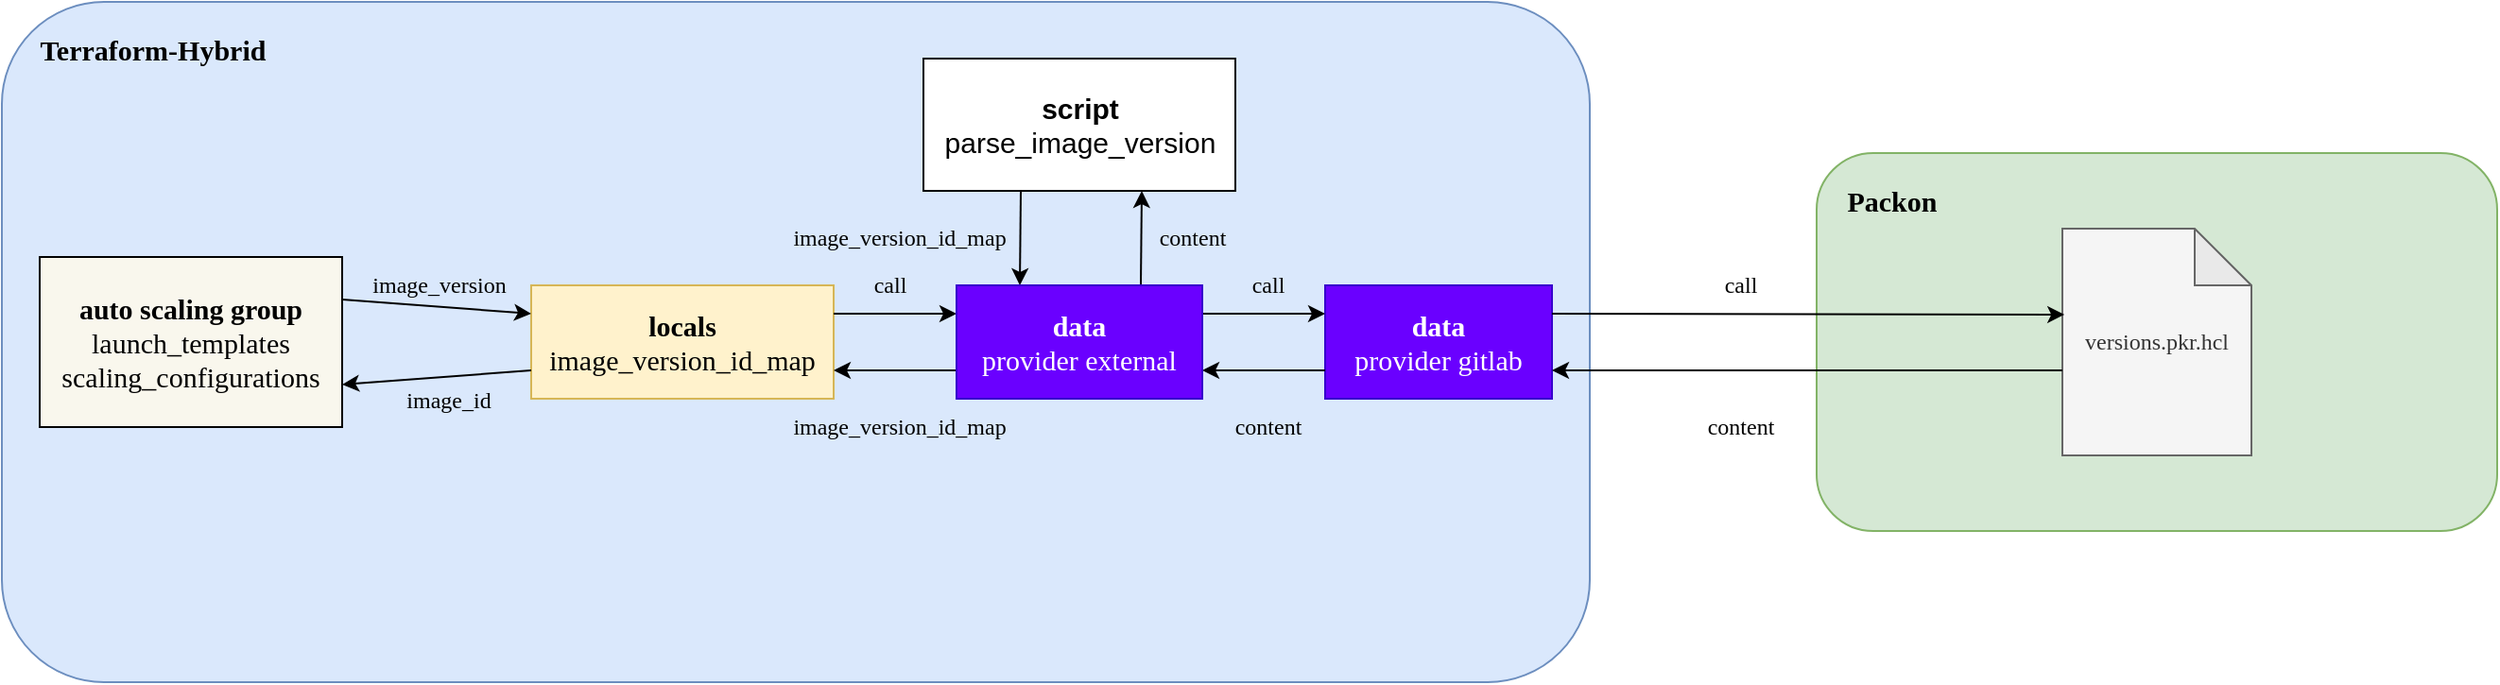 <mxfile version="22.0.8" type="github">
  <diagram name="Page-1" id="SU36zCbASJf7fyGM5k-I">
    <mxGraphModel dx="1122" dy="655" grid="1" gridSize="10" guides="1" tooltips="1" connect="1" arrows="1" fold="1" page="1" pageScale="1" pageWidth="850" pageHeight="1100" math="0" shadow="0">
      <root>
        <mxCell id="0" />
        <mxCell id="1" parent="0" />
        <mxCell id="_IFY_iCp74oIANFbCTMr-1" value="" style="rounded=1;whiteSpace=wrap;html=1;fillColor=#dae8fc;strokeColor=#6c8ebf;" parent="1" vertex="1">
          <mxGeometry x="80" y="120" width="840" height="360" as="geometry" />
        </mxCell>
        <mxCell id="_IFY_iCp74oIANFbCTMr-5" value="Terraform-Hybrid" style="text;html=1;strokeColor=none;fillColor=none;align=center;verticalAlign=middle;whiteSpace=wrap;rounded=0;fontFamily=Times New Roman;fontSize=15;fontStyle=1" parent="1" vertex="1">
          <mxGeometry x="80" y="120" width="160" height="50" as="geometry" />
        </mxCell>
        <mxCell id="_IFY_iCp74oIANFbCTMr-9" value="&lt;font style=&quot;font-size: 15px;&quot; face=&quot;Times New Roman&quot;&gt;&lt;b&gt;auto scaling group&lt;/b&gt;&lt;br&gt;launch_templates&lt;br&gt;scaling_configurations&lt;/font&gt;" style="rounded=0;whiteSpace=wrap;html=1;fillColor=#f9f7ed;strokeColor=default;labelBorderColor=none;fontColor=default;" parent="1" vertex="1">
          <mxGeometry x="100" y="255" width="160" height="90" as="geometry" />
        </mxCell>
        <mxCell id="_IFY_iCp74oIANFbCTMr-13" value="&lt;font style=&quot;font-size: 15px;&quot; face=&quot;Times New Roman&quot;&gt;&lt;b&gt;locals&lt;/b&gt;&lt;br&gt;image_version_id_map&lt;/font&gt;" style="rounded=0;whiteSpace=wrap;html=1;fillColor=#fff2cc;strokeColor=#d6b656;" parent="1" vertex="1">
          <mxGeometry x="360" y="270" width="160" height="60" as="geometry" />
        </mxCell>
        <mxCell id="_IFY_iCp74oIANFbCTMr-14" value="&lt;font style=&quot;font-size: 12px;&quot;&gt;image_version&lt;/font&gt;" style="endArrow=classic;html=1;rounded=0;exitX=1;exitY=0.25;exitDx=0;exitDy=0;entryX=0;entryY=0.25;entryDx=0;entryDy=0;labelBackgroundColor=none;fontSize=11;fontFamily=Times New Roman;" parent="1" source="_IFY_iCp74oIANFbCTMr-9" target="_IFY_iCp74oIANFbCTMr-13" edge="1">
          <mxGeometry x="-0.003" y="11" width="50" height="50" relative="1" as="geometry">
            <mxPoint x="310" y="280" as="sourcePoint" />
            <mxPoint x="360" y="230" as="targetPoint" />
            <mxPoint as="offset" />
          </mxGeometry>
        </mxCell>
        <mxCell id="_IFY_iCp74oIANFbCTMr-15" value="" style="endArrow=classic;html=1;rounded=0;entryX=1;entryY=0.75;entryDx=0;entryDy=0;exitX=0;exitY=0.75;exitDx=0;exitDy=0;" parent="1" source="_IFY_iCp74oIANFbCTMr-13" target="_IFY_iCp74oIANFbCTMr-9" edge="1">
          <mxGeometry width="50" height="50" relative="1" as="geometry">
            <mxPoint x="380" y="290" as="sourcePoint" />
            <mxPoint x="430" y="240" as="targetPoint" />
          </mxGeometry>
        </mxCell>
        <mxCell id="_IFY_iCp74oIANFbCTMr-16" value="&lt;font style=&quot;font-size: 12px;&quot;&gt;image_id&lt;br&gt;&lt;/font&gt;" style="edgeLabel;html=1;align=center;verticalAlign=middle;resizable=0;points=[];labelBackgroundColor=none;fontFamily=Times New Roman;fontSize=11;" parent="_IFY_iCp74oIANFbCTMr-15" vertex="1" connectable="0">
          <mxGeometry x="-0.11" y="-3" relative="1" as="geometry">
            <mxPoint y="15" as="offset" />
          </mxGeometry>
        </mxCell>
        <mxCell id="_IFY_iCp74oIANFbCTMr-21" value="&lt;font style=&quot;font-size: 15px;&quot;&gt;&lt;b&gt;data&lt;/b&gt;&lt;br&gt;provider gitlab&lt;/font&gt;" style="rounded=0;whiteSpace=wrap;html=1;fillColor=#6a00ff;strokeColor=#3700CC;fontColor=#ffffff;fontFamily=Times New Roman;" parent="1" vertex="1">
          <mxGeometry x="780" y="270" width="120" height="60" as="geometry" />
        </mxCell>
        <mxCell id="_IFY_iCp74oIANFbCTMr-34" value="" style="endArrow=classic;html=1;rounded=0;fontFamily=Helvetica;fontSize=12;fontColor=default;entryX=0.25;entryY=0;entryDx=0;entryDy=0;" parent="1" edge="1">
          <mxGeometry width="50" height="50" relative="1" as="geometry">
            <mxPoint x="619" y="220" as="sourcePoint" />
            <mxPoint x="618.5" y="270" as="targetPoint" />
          </mxGeometry>
        </mxCell>
        <mxCell id="_IFY_iCp74oIANFbCTMr-35" value="image_version_id_map" style="text;html=1;strokeColor=none;fillColor=none;align=center;verticalAlign=middle;whiteSpace=wrap;rounded=0;fontSize=12;fontFamily=Times New Roman;fontColor=default;" parent="1" vertex="1">
          <mxGeometry x="525" y="230" width="60" height="30" as="geometry" />
        </mxCell>
        <mxCell id="_IFY_iCp74oIANFbCTMr-36" value="" style="endArrow=classic;html=1;rounded=0;fontFamily=Helvetica;fontSize=12;fontColor=default;exitX=0.75;exitY=0;exitDx=0;exitDy=0;" parent="1" source="_IFY_iCp74oIANFbCTMr-20" edge="1">
          <mxGeometry width="50" height="50" relative="1" as="geometry">
            <mxPoint x="682.5" y="280" as="sourcePoint" />
            <mxPoint x="683" y="220" as="targetPoint" />
          </mxGeometry>
        </mxCell>
        <mxCell id="_IFY_iCp74oIANFbCTMr-38" value="content" style="text;html=1;strokeColor=none;fillColor=none;align=center;verticalAlign=middle;whiteSpace=wrap;rounded=0;fontSize=12;fontFamily=Times New Roman;fontColor=default;" parent="1" vertex="1">
          <mxGeometry x="680" y="230" width="60" height="30" as="geometry" />
        </mxCell>
        <mxCell id="_IFY_iCp74oIANFbCTMr-39" value="" style="endArrow=classic;html=1;rounded=0;fontFamily=Helvetica;fontSize=12;fontColor=default;exitX=1;exitY=0.25;exitDx=0;exitDy=0;entryX=0;entryY=0.25;entryDx=0;entryDy=0;" parent="1" source="_IFY_iCp74oIANFbCTMr-13" target="_IFY_iCp74oIANFbCTMr-20" edge="1">
          <mxGeometry width="50" height="50" relative="1" as="geometry">
            <mxPoint x="560" y="290" as="sourcePoint" />
            <mxPoint x="610" y="240" as="targetPoint" />
          </mxGeometry>
        </mxCell>
        <mxCell id="_IFY_iCp74oIANFbCTMr-41" value="" style="endArrow=classic;html=1;rounded=0;fontFamily=Helvetica;fontSize=12;fontColor=default;exitX=0;exitY=0.75;exitDx=0;exitDy=0;entryX=1;entryY=0.75;entryDx=0;entryDy=0;" parent="1" source="_IFY_iCp74oIANFbCTMr-20" target="_IFY_iCp74oIANFbCTMr-13" edge="1">
          <mxGeometry width="50" height="50" relative="1" as="geometry">
            <mxPoint x="560" y="290" as="sourcePoint" />
            <mxPoint x="610" y="240" as="targetPoint" />
          </mxGeometry>
        </mxCell>
        <mxCell id="_IFY_iCp74oIANFbCTMr-42" value="image_version_id_map" style="text;html=1;strokeColor=none;fillColor=none;align=center;verticalAlign=middle;whiteSpace=wrap;rounded=0;fontSize=12;fontFamily=Times New Roman;fontColor=default;" parent="1" vertex="1">
          <mxGeometry x="525" y="330" width="60" height="30" as="geometry" />
        </mxCell>
        <mxCell id="_IFY_iCp74oIANFbCTMr-45" value="call" style="text;html=1;strokeColor=none;fillColor=none;align=center;verticalAlign=middle;whiteSpace=wrap;rounded=0;fontSize=12;fontFamily=Times New Roman;fontColor=default;" parent="1" vertex="1">
          <mxGeometry x="530" y="260" width="40" height="20" as="geometry" />
        </mxCell>
        <mxCell id="_IFY_iCp74oIANFbCTMr-47" value="call" style="text;html=1;strokeColor=none;fillColor=none;align=center;verticalAlign=middle;whiteSpace=wrap;rounded=0;fontSize=12;fontFamily=Times New Roman;fontColor=default;" parent="1" vertex="1">
          <mxGeometry x="730" y="260" width="40" height="20" as="geometry" />
        </mxCell>
        <mxCell id="_IFY_iCp74oIANFbCTMr-48" value="" style="endArrow=classic;html=1;rounded=0;fontFamily=Helvetica;fontSize=12;fontColor=default;exitX=1;exitY=0.25;exitDx=0;exitDy=0;entryX=0;entryY=0.25;entryDx=0;entryDy=0;" parent="1" source="_IFY_iCp74oIANFbCTMr-20" target="_IFY_iCp74oIANFbCTMr-21" edge="1">
          <mxGeometry width="50" height="50" relative="1" as="geometry">
            <mxPoint x="715" y="295" as="sourcePoint" />
            <mxPoint x="780" y="295" as="targetPoint" />
          </mxGeometry>
        </mxCell>
        <mxCell id="_IFY_iCp74oIANFbCTMr-49" value="" style="endArrow=classic;html=1;rounded=0;fontFamily=Helvetica;fontSize=12;fontColor=default;exitX=0;exitY=0.75;exitDx=0;exitDy=0;entryX=1;entryY=0.75;entryDx=0;entryDy=0;" parent="1" source="_IFY_iCp74oIANFbCTMr-21" target="_IFY_iCp74oIANFbCTMr-20" edge="1">
          <mxGeometry width="50" height="50" relative="1" as="geometry">
            <mxPoint x="595" y="325" as="sourcePoint" />
            <mxPoint x="710" y="315" as="targetPoint" />
          </mxGeometry>
        </mxCell>
        <mxCell id="_IFY_iCp74oIANFbCTMr-50" value="content" style="text;html=1;strokeColor=none;fillColor=none;align=center;verticalAlign=middle;whiteSpace=wrap;rounded=0;fontSize=12;fontFamily=Times New Roman;fontColor=default;" parent="1" vertex="1">
          <mxGeometry x="720" y="330" width="60" height="30" as="geometry" />
        </mxCell>
        <mxCell id="_IFY_iCp74oIANFbCTMr-52" value="" style="rounded=1;whiteSpace=wrap;html=1;strokeColor=#82b366;align=center;verticalAlign=middle;fontFamily=Helvetica;fontSize=12;fillColor=#d5e8d4;" parent="1" vertex="1">
          <mxGeometry x="1040" y="200" width="360" height="200" as="geometry" />
        </mxCell>
        <mxCell id="_IFY_iCp74oIANFbCTMr-53" value="Packon" style="text;html=1;strokeColor=none;fillColor=none;align=center;verticalAlign=middle;whiteSpace=wrap;rounded=0;fontFamily=Times New Roman;fontSize=15;fontStyle=1" parent="1" vertex="1">
          <mxGeometry x="1040" y="200" width="80" height="50" as="geometry" />
        </mxCell>
        <mxCell id="_IFY_iCp74oIANFbCTMr-74" value="versions.pkr.hcl" style="shape=note;whiteSpace=wrap;html=1;backgroundOutline=1;darkOpacity=0.05;rounded=1;strokeColor=#666666;align=center;verticalAlign=middle;fontFamily=Times New Roman;fontSize=12;fillColor=#f5f5f5;fontColor=#333333;" parent="1" vertex="1">
          <mxGeometry x="1170" y="240" width="100" height="120" as="geometry" />
        </mxCell>
        <mxCell id="_IFY_iCp74oIANFbCTMr-78" value="" style="group" parent="1" vertex="1" connectable="0">
          <mxGeometry x="567.5" y="150" width="165" height="180" as="geometry" />
        </mxCell>
        <mxCell id="_IFY_iCp74oIANFbCTMr-20" value="&lt;font style=&quot;font-size: 15px;&quot;&gt;&lt;b&gt;data&lt;/b&gt;&lt;br style=&quot;&quot;&gt;provider&lt;b style=&quot;&quot;&gt;&amp;nbsp;&lt;/b&gt;external&lt;/font&gt;" style="rounded=0;whiteSpace=wrap;html=1;fillColor=#6a00ff;strokeColor=#3700CC;fontColor=#ffffff;fontFamily=Times New Roman;fontSize=15;" parent="_IFY_iCp74oIANFbCTMr-78" vertex="1">
          <mxGeometry x="17.5" y="120" width="130" height="60" as="geometry" />
        </mxCell>
        <mxCell id="_IFY_iCp74oIANFbCTMr-22" value="&lt;font style=&quot;font-size: 15px;&quot;&gt;&lt;b&gt;script&lt;/b&gt;&lt;br&gt;parse_image_version&lt;/font&gt;" style="rounded=0;whiteSpace=wrap;html=1;align=center;verticalAlign=middle;fontFamily=Helvetica;fontSize=12;" parent="_IFY_iCp74oIANFbCTMr-78" vertex="1">
          <mxGeometry width="165" height="70" as="geometry" />
        </mxCell>
        <mxCell id="_IFY_iCp74oIANFbCTMr-79" value="" style="endArrow=classic;html=1;rounded=0;fontFamily=Helvetica;fontSize=12;fontColor=default;entryX=0.011;entryY=0.379;entryDx=0;entryDy=0;entryPerimeter=0;exitX=1;exitY=0.25;exitDx=0;exitDy=0;" parent="1" source="_IFY_iCp74oIANFbCTMr-21" target="_IFY_iCp74oIANFbCTMr-74" edge="1">
          <mxGeometry width="50" height="50" relative="1" as="geometry">
            <mxPoint x="700" y="260" as="sourcePoint" />
            <mxPoint x="750" y="210" as="targetPoint" />
          </mxGeometry>
        </mxCell>
        <mxCell id="_IFY_iCp74oIANFbCTMr-80" value="" style="endArrow=classic;html=1;rounded=0;fontFamily=Helvetica;fontSize=12;fontColor=default;entryX=1;entryY=0.75;entryDx=0;entryDy=0;exitX=0;exitY=0.625;exitDx=0;exitDy=0;exitPerimeter=0;" parent="1" source="_IFY_iCp74oIANFbCTMr-74" target="_IFY_iCp74oIANFbCTMr-21" edge="1">
          <mxGeometry width="50" height="50" relative="1" as="geometry">
            <mxPoint x="750" y="260" as="sourcePoint" />
            <mxPoint x="800" y="210" as="targetPoint" />
          </mxGeometry>
        </mxCell>
        <mxCell id="_IFY_iCp74oIANFbCTMr-81" value="call" style="text;html=1;strokeColor=none;fillColor=none;align=center;verticalAlign=middle;whiteSpace=wrap;rounded=0;fontSize=12;fontFamily=Times New Roman;fontColor=default;" parent="1" vertex="1">
          <mxGeometry x="980" y="260" width="40" height="20" as="geometry" />
        </mxCell>
        <mxCell id="_IFY_iCp74oIANFbCTMr-82" value="content" style="text;html=1;strokeColor=none;fillColor=none;align=center;verticalAlign=middle;whiteSpace=wrap;rounded=0;fontSize=12;fontFamily=Times New Roman;fontColor=default;" parent="1" vertex="1">
          <mxGeometry x="970" y="330" width="60" height="30" as="geometry" />
        </mxCell>
      </root>
    </mxGraphModel>
  </diagram>
</mxfile>
